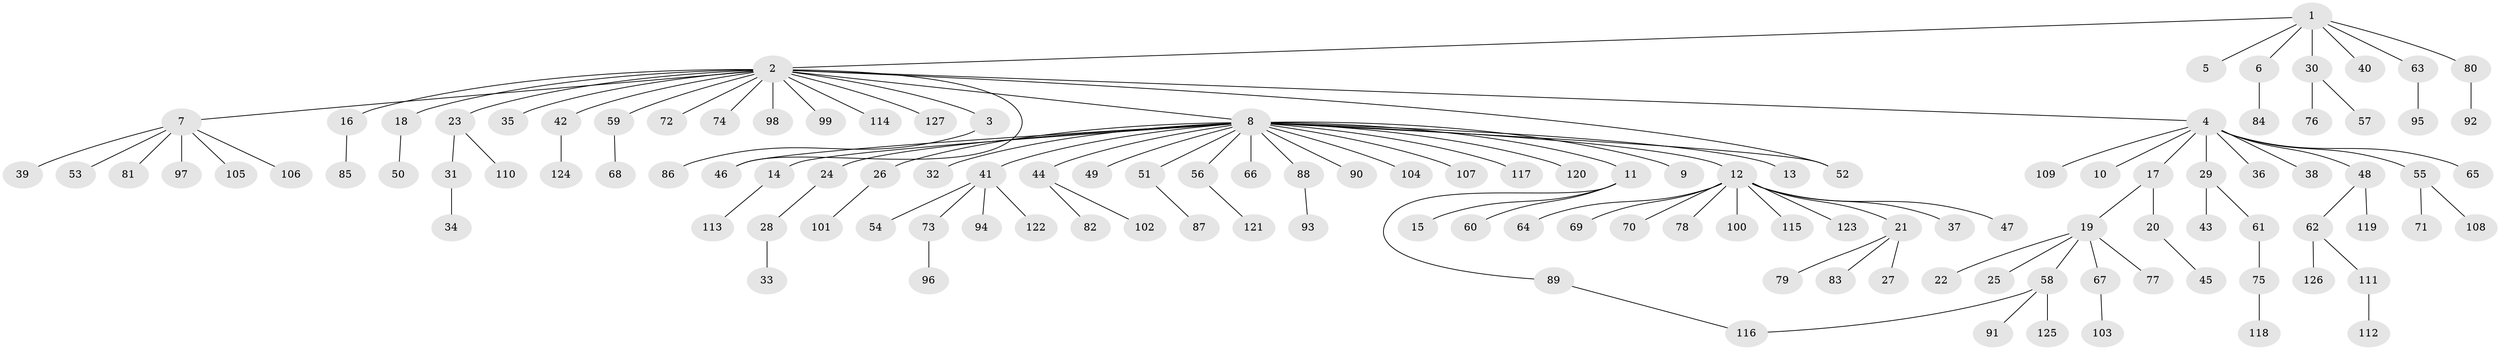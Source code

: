 // coarse degree distribution, {6: 0.019801980198019802, 18: 0.009900990099009901, 2: 0.18811881188118812, 9: 0.009900990099009901, 22: 0.009900990099009901, 1: 0.6633663366336634, 3: 0.06930693069306931, 10: 0.009900990099009901, 5: 0.009900990099009901, 4: 0.009900990099009901}
// Generated by graph-tools (version 1.1) at 2025/41/03/06/25 10:41:52]
// undirected, 127 vertices, 129 edges
graph export_dot {
graph [start="1"]
  node [color=gray90,style=filled];
  1;
  2;
  3;
  4;
  5;
  6;
  7;
  8;
  9;
  10;
  11;
  12;
  13;
  14;
  15;
  16;
  17;
  18;
  19;
  20;
  21;
  22;
  23;
  24;
  25;
  26;
  27;
  28;
  29;
  30;
  31;
  32;
  33;
  34;
  35;
  36;
  37;
  38;
  39;
  40;
  41;
  42;
  43;
  44;
  45;
  46;
  47;
  48;
  49;
  50;
  51;
  52;
  53;
  54;
  55;
  56;
  57;
  58;
  59;
  60;
  61;
  62;
  63;
  64;
  65;
  66;
  67;
  68;
  69;
  70;
  71;
  72;
  73;
  74;
  75;
  76;
  77;
  78;
  79;
  80;
  81;
  82;
  83;
  84;
  85;
  86;
  87;
  88;
  89;
  90;
  91;
  92;
  93;
  94;
  95;
  96;
  97;
  98;
  99;
  100;
  101;
  102;
  103;
  104;
  105;
  106;
  107;
  108;
  109;
  110;
  111;
  112;
  113;
  114;
  115;
  116;
  117;
  118;
  119;
  120;
  121;
  122;
  123;
  124;
  125;
  126;
  127;
  1 -- 2;
  1 -- 5;
  1 -- 6;
  1 -- 30;
  1 -- 40;
  1 -- 63;
  1 -- 80;
  2 -- 3;
  2 -- 4;
  2 -- 7;
  2 -- 8;
  2 -- 16;
  2 -- 18;
  2 -- 23;
  2 -- 35;
  2 -- 42;
  2 -- 46;
  2 -- 52;
  2 -- 59;
  2 -- 72;
  2 -- 74;
  2 -- 98;
  2 -- 99;
  2 -- 114;
  2 -- 127;
  3 -- 86;
  4 -- 10;
  4 -- 17;
  4 -- 29;
  4 -- 36;
  4 -- 38;
  4 -- 48;
  4 -- 55;
  4 -- 65;
  4 -- 109;
  6 -- 84;
  7 -- 39;
  7 -- 53;
  7 -- 81;
  7 -- 97;
  7 -- 105;
  7 -- 106;
  8 -- 9;
  8 -- 11;
  8 -- 12;
  8 -- 13;
  8 -- 14;
  8 -- 24;
  8 -- 26;
  8 -- 32;
  8 -- 41;
  8 -- 44;
  8 -- 46;
  8 -- 49;
  8 -- 51;
  8 -- 52;
  8 -- 56;
  8 -- 66;
  8 -- 88;
  8 -- 90;
  8 -- 104;
  8 -- 107;
  8 -- 117;
  8 -- 120;
  11 -- 15;
  11 -- 60;
  11 -- 89;
  12 -- 21;
  12 -- 37;
  12 -- 47;
  12 -- 64;
  12 -- 69;
  12 -- 70;
  12 -- 78;
  12 -- 100;
  12 -- 115;
  12 -- 123;
  14 -- 113;
  16 -- 85;
  17 -- 19;
  17 -- 20;
  18 -- 50;
  19 -- 22;
  19 -- 25;
  19 -- 58;
  19 -- 67;
  19 -- 77;
  20 -- 45;
  21 -- 27;
  21 -- 79;
  21 -- 83;
  23 -- 31;
  23 -- 110;
  24 -- 28;
  26 -- 101;
  28 -- 33;
  29 -- 43;
  29 -- 61;
  30 -- 57;
  30 -- 76;
  31 -- 34;
  41 -- 54;
  41 -- 73;
  41 -- 94;
  41 -- 122;
  42 -- 124;
  44 -- 82;
  44 -- 102;
  48 -- 62;
  48 -- 119;
  51 -- 87;
  55 -- 71;
  55 -- 108;
  56 -- 121;
  58 -- 91;
  58 -- 116;
  58 -- 125;
  59 -- 68;
  61 -- 75;
  62 -- 111;
  62 -- 126;
  63 -- 95;
  67 -- 103;
  73 -- 96;
  75 -- 118;
  80 -- 92;
  88 -- 93;
  89 -- 116;
  111 -- 112;
}
